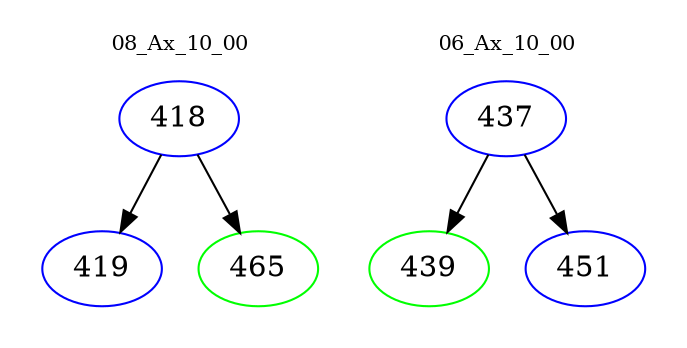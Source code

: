 digraph{
subgraph cluster_0 {
color = white
label = "08_Ax_10_00";
fontsize=10;
T0_418 [label="418", color="blue"]
T0_418 -> T0_419 [color="black"]
T0_419 [label="419", color="blue"]
T0_418 -> T0_465 [color="black"]
T0_465 [label="465", color="green"]
}
subgraph cluster_1 {
color = white
label = "06_Ax_10_00";
fontsize=10;
T1_437 [label="437", color="blue"]
T1_437 -> T1_439 [color="black"]
T1_439 [label="439", color="green"]
T1_437 -> T1_451 [color="black"]
T1_451 [label="451", color="blue"]
}
}
